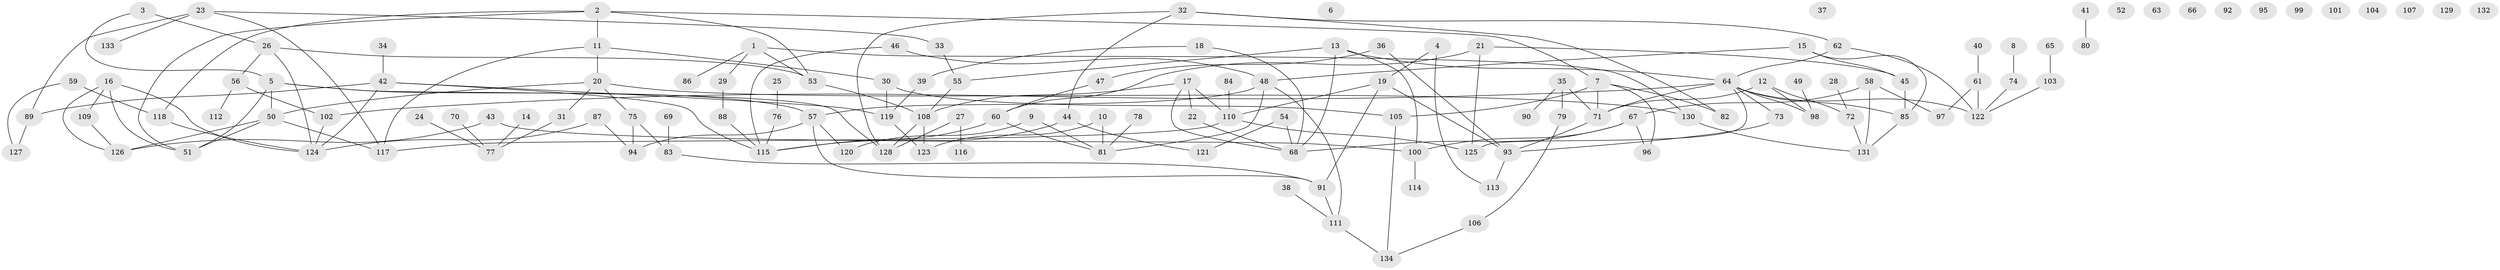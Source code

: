 // coarse degree distribution, {6: 0.08955223880597014, 8: 0.04477611940298507, 5: 0.1044776119402985, 2: 0.2537313432835821, 7: 0.029850746268656716, 4: 0.1044776119402985, 3: 0.208955223880597, 1: 0.14925373134328357, 9: 0.014925373134328358}
// Generated by graph-tools (version 1.1) at 2025/48/03/04/25 22:48:33]
// undirected, 134 vertices, 176 edges
graph export_dot {
  node [color=gray90,style=filled];
  1;
  2;
  3;
  4;
  5;
  6;
  7;
  8;
  9;
  10;
  11;
  12;
  13;
  14;
  15;
  16;
  17;
  18;
  19;
  20;
  21;
  22;
  23;
  24;
  25;
  26;
  27;
  28;
  29;
  30;
  31;
  32;
  33;
  34;
  35;
  36;
  37;
  38;
  39;
  40;
  41;
  42;
  43;
  44;
  45;
  46;
  47;
  48;
  49;
  50;
  51;
  52;
  53;
  54;
  55;
  56;
  57;
  58;
  59;
  60;
  61;
  62;
  63;
  64;
  65;
  66;
  67;
  68;
  69;
  70;
  71;
  72;
  73;
  74;
  75;
  76;
  77;
  78;
  79;
  80;
  81;
  82;
  83;
  84;
  85;
  86;
  87;
  88;
  89;
  90;
  91;
  92;
  93;
  94;
  95;
  96;
  97;
  98;
  99;
  100;
  101;
  102;
  103;
  104;
  105;
  106;
  107;
  108;
  109;
  110;
  111;
  112;
  113;
  114;
  115;
  116;
  117;
  118;
  119;
  120;
  121;
  122;
  123;
  124;
  125;
  126;
  127;
  128;
  129;
  130;
  131;
  132;
  133;
  134;
  1 -- 29;
  1 -- 53;
  1 -- 86;
  1 -- 130;
  2 -- 7;
  2 -- 11;
  2 -- 51;
  2 -- 53;
  2 -- 118;
  3 -- 5;
  3 -- 26;
  4 -- 19;
  4 -- 113;
  5 -- 50;
  5 -- 51;
  5 -- 57;
  5 -- 128;
  7 -- 71;
  7 -- 82;
  7 -- 96;
  7 -- 105;
  8 -- 74;
  9 -- 81;
  9 -- 120;
  10 -- 81;
  10 -- 123;
  11 -- 20;
  11 -- 30;
  11 -- 117;
  12 -- 71;
  12 -- 72;
  12 -- 98;
  13 -- 55;
  13 -- 64;
  13 -- 68;
  13 -- 100;
  14 -- 77;
  15 -- 45;
  15 -- 48;
  15 -- 85;
  16 -- 51;
  16 -- 109;
  16 -- 124;
  16 -- 126;
  17 -- 22;
  17 -- 68;
  17 -- 108;
  17 -- 110;
  18 -- 39;
  18 -- 68;
  19 -- 91;
  19 -- 93;
  19 -- 110;
  20 -- 31;
  20 -- 50;
  20 -- 75;
  20 -- 130;
  21 -- 45;
  21 -- 60;
  21 -- 125;
  22 -- 68;
  23 -- 33;
  23 -- 89;
  23 -- 117;
  23 -- 133;
  24 -- 77;
  25 -- 76;
  26 -- 53;
  26 -- 56;
  26 -- 124;
  27 -- 116;
  27 -- 128;
  28 -- 72;
  29 -- 88;
  30 -- 105;
  30 -- 119;
  31 -- 77;
  32 -- 44;
  32 -- 62;
  32 -- 82;
  32 -- 128;
  33 -- 55;
  34 -- 42;
  35 -- 71;
  35 -- 79;
  35 -- 90;
  36 -- 47;
  36 -- 93;
  38 -- 111;
  39 -- 119;
  40 -- 61;
  41 -- 80;
  42 -- 89;
  42 -- 115;
  42 -- 119;
  42 -- 124;
  43 -- 100;
  43 -- 126;
  44 -- 115;
  44 -- 121;
  45 -- 85;
  46 -- 48;
  46 -- 115;
  47 -- 60;
  48 -- 57;
  48 -- 81;
  48 -- 111;
  49 -- 98;
  50 -- 51;
  50 -- 117;
  50 -- 126;
  53 -- 108;
  54 -- 68;
  54 -- 121;
  55 -- 108;
  56 -- 102;
  56 -- 112;
  57 -- 91;
  57 -- 94;
  57 -- 120;
  58 -- 67;
  58 -- 97;
  58 -- 131;
  59 -- 118;
  59 -- 127;
  60 -- 81;
  60 -- 115;
  61 -- 97;
  61 -- 122;
  62 -- 64;
  62 -- 122;
  64 -- 71;
  64 -- 73;
  64 -- 85;
  64 -- 98;
  64 -- 102;
  64 -- 122;
  64 -- 125;
  65 -- 103;
  67 -- 68;
  67 -- 96;
  67 -- 100;
  69 -- 83;
  70 -- 77;
  71 -- 93;
  72 -- 131;
  73 -- 93;
  74 -- 122;
  75 -- 83;
  75 -- 94;
  76 -- 115;
  78 -- 81;
  79 -- 106;
  83 -- 91;
  84 -- 110;
  85 -- 131;
  87 -- 94;
  87 -- 124;
  88 -- 115;
  89 -- 127;
  91 -- 111;
  93 -- 113;
  100 -- 114;
  102 -- 124;
  103 -- 122;
  105 -- 134;
  106 -- 134;
  108 -- 123;
  108 -- 128;
  109 -- 126;
  110 -- 117;
  110 -- 125;
  111 -- 134;
  118 -- 124;
  119 -- 123;
  130 -- 131;
}
